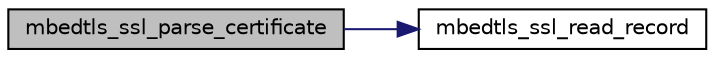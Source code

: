 digraph "mbedtls_ssl_parse_certificate"
{
 // LATEX_PDF_SIZE
  edge [fontname="Helvetica",fontsize="10",labelfontname="Helvetica",labelfontsize="10"];
  node [fontname="Helvetica",fontsize="10",shape=record];
  rankdir="LR";
  Node1 [label="mbedtls_ssl_parse_certificate",height=0.2,width=0.4,color="black", fillcolor="grey75", style="filled", fontcolor="black",tooltip=" "];
  Node1 -> Node2 [color="midnightblue",fontsize="10",style="solid",fontname="Helvetica"];
  Node2 [label="mbedtls_ssl_read_record",height=0.2,width=0.4,color="black", fillcolor="white", style="filled",URL="$d4/df9/ssl__tls_8c.html#ace66a0d800c2e5cddfcd8d62aa675f7c",tooltip="Update record layer."];
}
